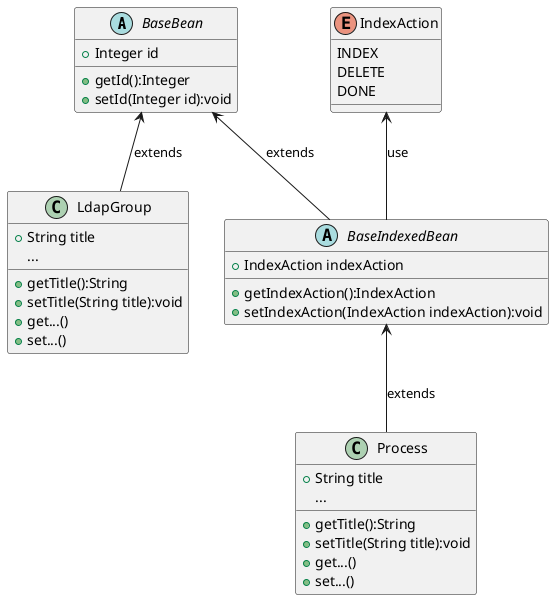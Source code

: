 @startuml

abstract class BaseBean {
+Integer id
+getId():Integer
+setId(Integer id):void
}

abstract class BaseIndexedBean {
+IndexAction indexAction
+getIndexAction():IndexAction
+setIndexAction(IndexAction indexAction):void
}

class LdapGroup {
+String title
...
+getTitle():String
+setTitle(String title):void
+get...()
+set...()
}

class Process {
+String title
...
+getTitle():String
+setTitle(String title):void
+get...()
+set...()
}

enum IndexAction {
    INDEX
    DELETE
    DONE
}

BaseBean <-- BaseIndexedBean : extends
BaseBean <-- LdapGroup : extends
BaseIndexedBean <-- Process : extends
IndexAction <-- BaseIndexedBean : use

@enduml